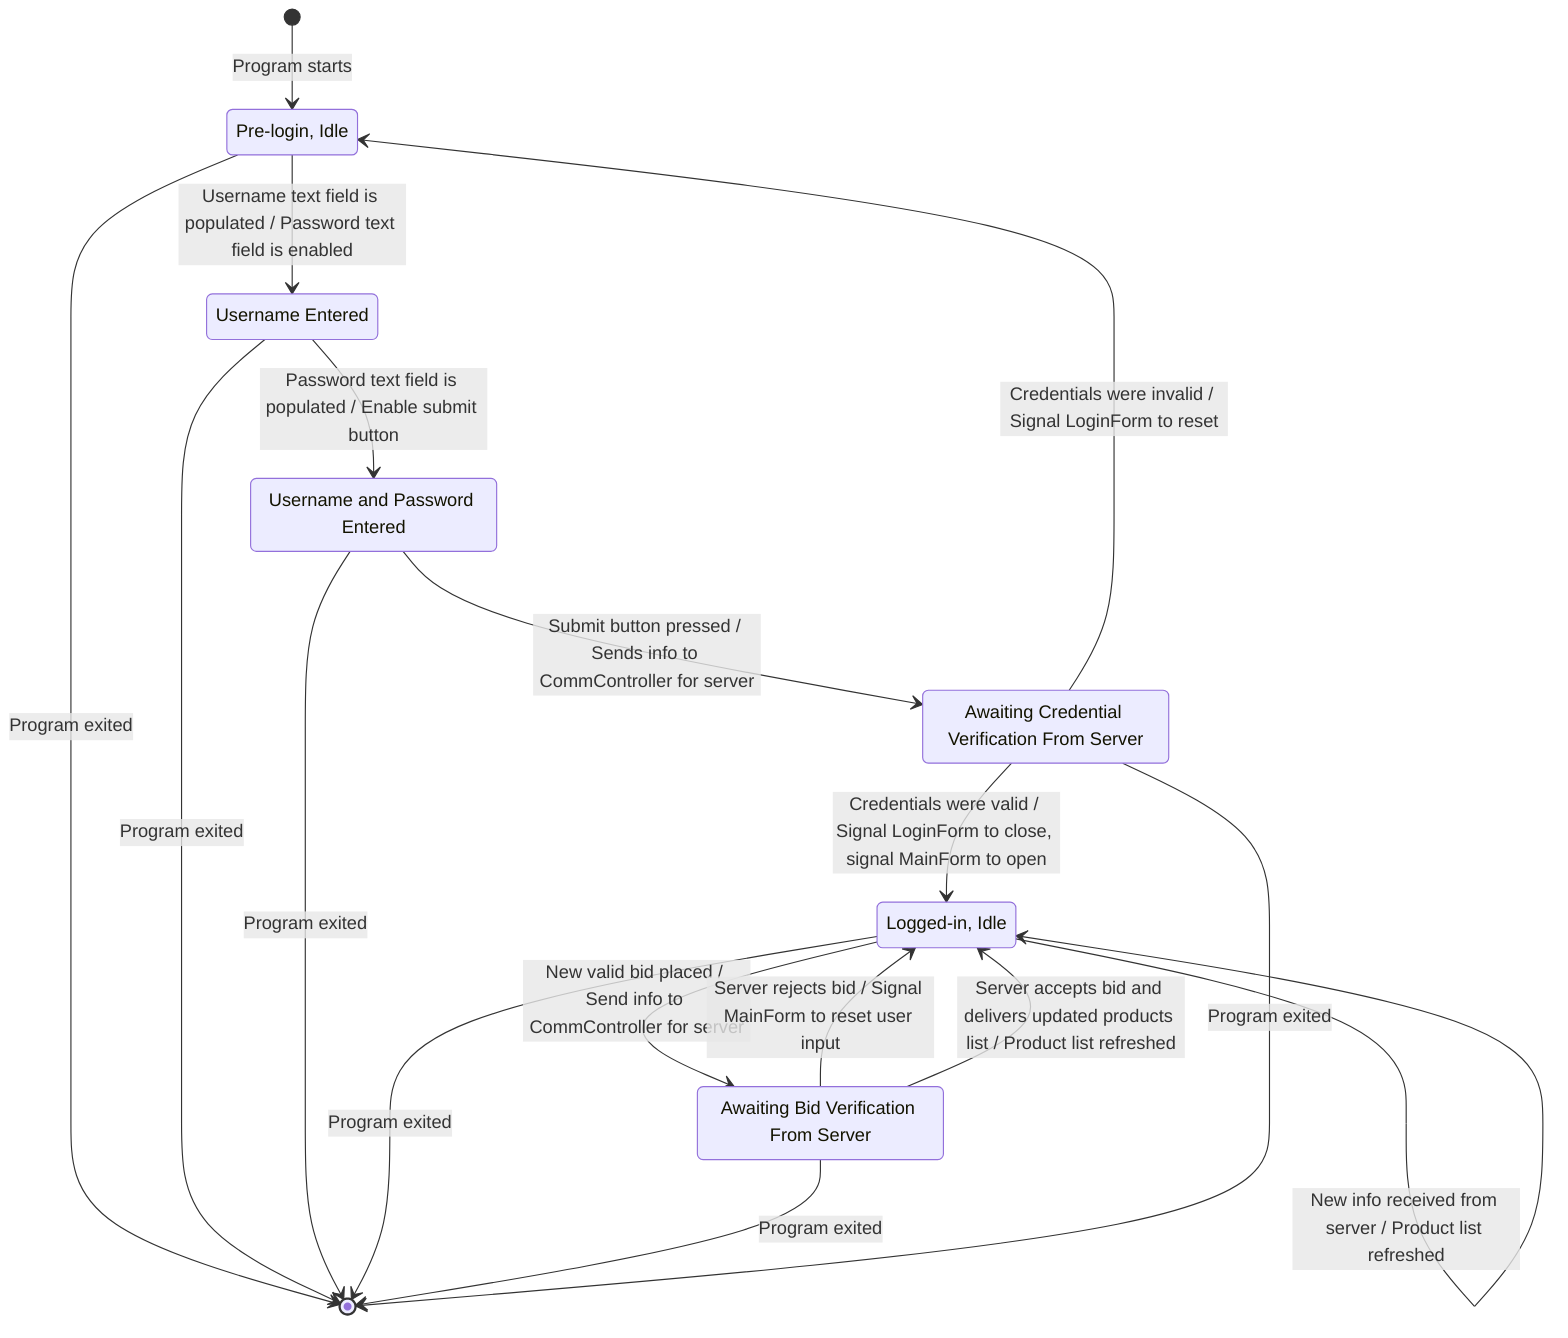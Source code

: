 stateDiagram

PreLoginIdle: Pre-login, Idle
Username: Username Entered
Password: Username and Password Entered
AwaitVerify: Awaiting Credential Verification From Server
Idle: Logged-in, Idle
AwaitAddBid: Awaiting Bid Verification From Server

[*] --> PreLoginIdle: Program starts
PreLoginIdle --> Username: Username text field is populated / Password text field is enabled
Username --> Password: Password text field is populated / Enable submit button
Password --> AwaitVerify: Submit button pressed / Sends info to CommController for server
AwaitVerify --> PreLoginIdle: Credentials were invalid / Signal LoginForm to reset 
AwaitVerify --> Idle: Credentials were valid / Signal LoginForm to close, signal MainForm to open
Idle --> AwaitAddBid: New valid bid placed / Send info to CommController for server
AwaitAddBid --> Idle: Server rejects bid / Signal MainForm to reset user input
Idle --> Idle: New info received from server / Product list refreshed
AwaitAddBid --> Idle: Server accepts bid and delivers updated products list / Product list refreshed

PreLoginIdle --> [*]: Program exited
Username --> [*]: Program exited
Password --> [*]: Program exited
Idle --> [*]: Program exited
AwaitAddBid --> [*]: Program exited
AwaitVerify --> [*]: Program exited